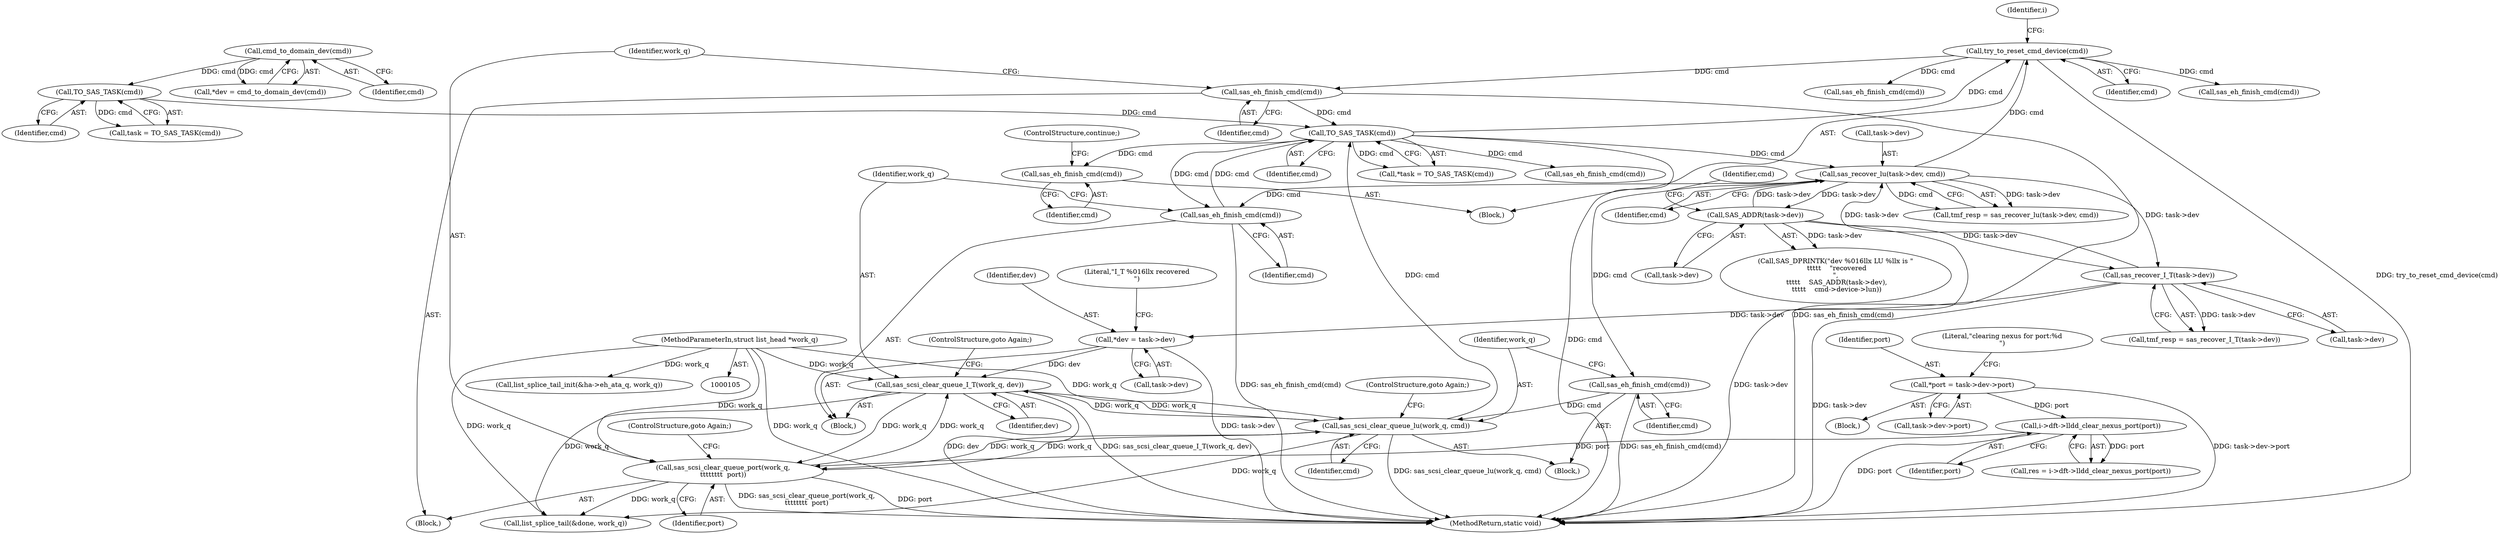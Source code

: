 digraph "0_linux_318aaf34f1179b39fa9c30fa0f3288b645beee39_1@pointer" {
"1000227" [label="(Call,sas_eh_finish_cmd(cmd))"];
"1000170" [label="(Call,TO_SAS_TASK(cmd))"];
"1000147" [label="(Call,TO_SAS_TASK(cmd))"];
"1000136" [label="(Call,cmd_to_domain_dev(cmd))"];
"1000341" [label="(Call,sas_eh_finish_cmd(cmd))"];
"1000305" [label="(Call,try_to_reset_cmd_device(cmd))"];
"1000237" [label="(Call,sas_recover_lu(task->dev, cmd))"];
"1000249" [label="(Call,SAS_ADDR(task->dev))"];
"1000271" [label="(Call,sas_recover_I_T(task->dev))"];
"1000299" [label="(Call,sas_eh_finish_cmd(cmd))"];
"1000260" [label="(Call,sas_scsi_clear_queue_lu(work_q, cmd))"];
"1000343" [label="(Call,sas_scsi_clear_queue_port(work_q,\n\t\t\t\t\t\t\t\t  port))"];
"1000301" [label="(Call,sas_scsi_clear_queue_I_T(work_q, dev))"];
"1000107" [label="(MethodParameterIn,struct list_head *work_q)"];
"1000286" [label="(Call,*dev = task->dev)"];
"1000329" [label="(Call,i->dft->lldd_clear_nexus_port(port))"];
"1000315" [label="(Call,*port = task->dev->port)"];
"1000258" [label="(Call,sas_eh_finish_cmd(cmd))"];
"1000258" [label="(Call,sas_eh_finish_cmd(cmd))"];
"1000262" [label="(Identifier,cmd)"];
"1000387" [label="(Call,list_splice_tail(&done, work_q))"];
"1000246" [label="(Block,)"];
"1000306" [label="(Identifier,cmd)"];
"1000344" [label="(Identifier,work_q)"];
"1000367" [label="(Call,sas_eh_finish_cmd(cmd))"];
"1000341" [label="(Call,sas_eh_finish_cmd(cmd))"];
"1000148" [label="(Identifier,cmd)"];
"1000330" [label="(Identifier,port)"];
"1000317" [label="(Call,task->dev->port)"];
"1000238" [label="(Call,task->dev)"];
"1000170" [label="(Call,TO_SAS_TASK(cmd))"];
"1000271" [label="(Call,sas_recover_I_T(task->dev))"];
"1000136" [label="(Call,cmd_to_domain_dev(cmd))"];
"1000228" [label="(Identifier,cmd)"];
"1000237" [label="(Call,sas_recover_lu(task->dev, cmd))"];
"1000147" [label="(Call,TO_SAS_TASK(cmd))"];
"1000342" [label="(Identifier,cmd)"];
"1000255" [label="(Identifier,cmd)"];
"1000213" [label="(Block,)"];
"1000260" [label="(Call,sas_scsi_clear_queue_lu(work_q, cmd))"];
"1000249" [label="(Call,SAS_ADDR(task->dev))"];
"1000405" [label="(MethodReturn,static void)"];
"1000315" [label="(Call,*port = task->dev->port)"];
"1000145" [label="(Call,task = TO_SAS_TASK(cmd))"];
"1000171" [label="(Identifier,cmd)"];
"1000302" [label="(Identifier,work_q)"];
"1000305" [label="(Call,try_to_reset_cmd_device(cmd))"];
"1000288" [label="(Call,task->dev)"];
"1000343" [label="(Call,sas_scsi_clear_queue_port(work_q,\n\t\t\t\t\t\t\t\t  port))"];
"1000323" [label="(Literal,\"clearing nexus for port:%d\n\")"];
"1000168" [label="(Call,*task = TO_SAS_TASK(cmd))"];
"1000269" [label="(Call,tmf_resp = sas_recover_I_T(task->dev))"];
"1000304" [label="(ControlStructure,goto Again;)"];
"1000263" [label="(ControlStructure,goto Again;)"];
"1000346" [label="(ControlStructure,goto Again;)"];
"1000313" [label="(Block,)"];
"1000286" [label="(Call,*dev = task->dev)"];
"1000316" [label="(Identifier,port)"];
"1000303" [label="(Identifier,dev)"];
"1000272" [label="(Call,task->dev)"];
"1000235" [label="(Call,tmf_resp = sas_recover_lu(task->dev, cmd))"];
"1000335" [label="(Block,)"];
"1000250" [label="(Call,task->dev)"];
"1000299" [label="(Call,sas_eh_finish_cmd(cmd))"];
"1000329" [label="(Call,i->dft->lldd_clear_nexus_port(port))"];
"1000259" [label="(Identifier,cmd)"];
"1000247" [label="(Call,SAS_DPRINTK(\"dev %016llx LU %llx is \"\n \t\t\t\t\t    \"recovered\n\",\n \t\t\t\t\t    SAS_ADDR(task->dev),\n \t\t\t\t\t    cmd->device->lun))"];
"1000300" [label="(Identifier,cmd)"];
"1000241" [label="(Identifier,cmd)"];
"1000219" [label="(Call,sas_eh_finish_cmd(cmd))"];
"1000292" [label="(Literal,\"I_T %016llx recovered\n\")"];
"1000391" [label="(Call,list_splice_tail_init(&ha->eh_ata_q, work_q))"];
"1000107" [label="(MethodParameterIn,struct list_head *work_q)"];
"1000301" [label="(Call,sas_scsi_clear_queue_I_T(work_q, dev))"];
"1000229" [label="(ControlStructure,continue;)"];
"1000345" [label="(Identifier,port)"];
"1000310" [label="(Identifier,i)"];
"1000287" [label="(Identifier,dev)"];
"1000227" [label="(Call,sas_eh_finish_cmd(cmd))"];
"1000134" [label="(Call,*dev = cmd_to_domain_dev(cmd))"];
"1000137" [label="(Identifier,cmd)"];
"1000383" [label="(Call,sas_eh_finish_cmd(cmd))"];
"1000261" [label="(Identifier,work_q)"];
"1000327" [label="(Call,res = i->dft->lldd_clear_nexus_port(port))"];
"1000284" [label="(Block,)"];
"1000227" -> "1000213"  [label="AST: "];
"1000227" -> "1000228"  [label="CFG: "];
"1000228" -> "1000227"  [label="AST: "];
"1000229" -> "1000227"  [label="CFG: "];
"1000170" -> "1000227"  [label="DDG: cmd"];
"1000170" -> "1000168"  [label="AST: "];
"1000170" -> "1000171"  [label="CFG: "];
"1000171" -> "1000170"  [label="AST: "];
"1000168" -> "1000170"  [label="CFG: "];
"1000170" -> "1000405"  [label="DDG: cmd"];
"1000170" -> "1000168"  [label="DDG: cmd"];
"1000147" -> "1000170"  [label="DDG: cmd"];
"1000341" -> "1000170"  [label="DDG: cmd"];
"1000299" -> "1000170"  [label="DDG: cmd"];
"1000260" -> "1000170"  [label="DDG: cmd"];
"1000170" -> "1000219"  [label="DDG: cmd"];
"1000170" -> "1000237"  [label="DDG: cmd"];
"1000170" -> "1000299"  [label="DDG: cmd"];
"1000170" -> "1000305"  [label="DDG: cmd"];
"1000147" -> "1000145"  [label="AST: "];
"1000147" -> "1000148"  [label="CFG: "];
"1000148" -> "1000147"  [label="AST: "];
"1000145" -> "1000147"  [label="CFG: "];
"1000147" -> "1000145"  [label="DDG: cmd"];
"1000136" -> "1000147"  [label="DDG: cmd"];
"1000136" -> "1000134"  [label="AST: "];
"1000136" -> "1000137"  [label="CFG: "];
"1000137" -> "1000136"  [label="AST: "];
"1000134" -> "1000136"  [label="CFG: "];
"1000136" -> "1000134"  [label="DDG: cmd"];
"1000341" -> "1000335"  [label="AST: "];
"1000341" -> "1000342"  [label="CFG: "];
"1000342" -> "1000341"  [label="AST: "];
"1000344" -> "1000341"  [label="CFG: "];
"1000341" -> "1000405"  [label="DDG: sas_eh_finish_cmd(cmd)"];
"1000305" -> "1000341"  [label="DDG: cmd"];
"1000305" -> "1000213"  [label="AST: "];
"1000305" -> "1000306"  [label="CFG: "];
"1000306" -> "1000305"  [label="AST: "];
"1000310" -> "1000305"  [label="CFG: "];
"1000305" -> "1000405"  [label="DDG: try_to_reset_cmd_device(cmd)"];
"1000237" -> "1000305"  [label="DDG: cmd"];
"1000305" -> "1000367"  [label="DDG: cmd"];
"1000305" -> "1000383"  [label="DDG: cmd"];
"1000237" -> "1000235"  [label="AST: "];
"1000237" -> "1000241"  [label="CFG: "];
"1000238" -> "1000237"  [label="AST: "];
"1000241" -> "1000237"  [label="AST: "];
"1000235" -> "1000237"  [label="CFG: "];
"1000237" -> "1000235"  [label="DDG: task->dev"];
"1000237" -> "1000235"  [label="DDG: cmd"];
"1000249" -> "1000237"  [label="DDG: task->dev"];
"1000271" -> "1000237"  [label="DDG: task->dev"];
"1000237" -> "1000249"  [label="DDG: task->dev"];
"1000237" -> "1000258"  [label="DDG: cmd"];
"1000237" -> "1000271"  [label="DDG: task->dev"];
"1000237" -> "1000299"  [label="DDG: cmd"];
"1000249" -> "1000247"  [label="AST: "];
"1000249" -> "1000250"  [label="CFG: "];
"1000250" -> "1000249"  [label="AST: "];
"1000255" -> "1000249"  [label="CFG: "];
"1000249" -> "1000405"  [label="DDG: task->dev"];
"1000249" -> "1000247"  [label="DDG: task->dev"];
"1000249" -> "1000271"  [label="DDG: task->dev"];
"1000271" -> "1000269"  [label="AST: "];
"1000271" -> "1000272"  [label="CFG: "];
"1000272" -> "1000271"  [label="AST: "];
"1000269" -> "1000271"  [label="CFG: "];
"1000271" -> "1000405"  [label="DDG: task->dev"];
"1000271" -> "1000269"  [label="DDG: task->dev"];
"1000271" -> "1000286"  [label="DDG: task->dev"];
"1000299" -> "1000284"  [label="AST: "];
"1000299" -> "1000300"  [label="CFG: "];
"1000300" -> "1000299"  [label="AST: "];
"1000302" -> "1000299"  [label="CFG: "];
"1000299" -> "1000405"  [label="DDG: sas_eh_finish_cmd(cmd)"];
"1000260" -> "1000246"  [label="AST: "];
"1000260" -> "1000262"  [label="CFG: "];
"1000261" -> "1000260"  [label="AST: "];
"1000262" -> "1000260"  [label="AST: "];
"1000263" -> "1000260"  [label="CFG: "];
"1000260" -> "1000405"  [label="DDG: sas_scsi_clear_queue_lu(work_q, cmd)"];
"1000343" -> "1000260"  [label="DDG: work_q"];
"1000301" -> "1000260"  [label="DDG: work_q"];
"1000107" -> "1000260"  [label="DDG: work_q"];
"1000258" -> "1000260"  [label="DDG: cmd"];
"1000260" -> "1000301"  [label="DDG: work_q"];
"1000260" -> "1000343"  [label="DDG: work_q"];
"1000260" -> "1000387"  [label="DDG: work_q"];
"1000343" -> "1000335"  [label="AST: "];
"1000343" -> "1000345"  [label="CFG: "];
"1000344" -> "1000343"  [label="AST: "];
"1000345" -> "1000343"  [label="AST: "];
"1000346" -> "1000343"  [label="CFG: "];
"1000343" -> "1000405"  [label="DDG: sas_scsi_clear_queue_port(work_q,\n\t\t\t\t\t\t\t\t  port)"];
"1000343" -> "1000405"  [label="DDG: port"];
"1000343" -> "1000301"  [label="DDG: work_q"];
"1000301" -> "1000343"  [label="DDG: work_q"];
"1000107" -> "1000343"  [label="DDG: work_q"];
"1000329" -> "1000343"  [label="DDG: port"];
"1000343" -> "1000387"  [label="DDG: work_q"];
"1000301" -> "1000284"  [label="AST: "];
"1000301" -> "1000303"  [label="CFG: "];
"1000302" -> "1000301"  [label="AST: "];
"1000303" -> "1000301"  [label="AST: "];
"1000304" -> "1000301"  [label="CFG: "];
"1000301" -> "1000405"  [label="DDG: dev"];
"1000301" -> "1000405"  [label="DDG: sas_scsi_clear_queue_I_T(work_q, dev)"];
"1000107" -> "1000301"  [label="DDG: work_q"];
"1000286" -> "1000301"  [label="DDG: dev"];
"1000301" -> "1000387"  [label="DDG: work_q"];
"1000107" -> "1000105"  [label="AST: "];
"1000107" -> "1000405"  [label="DDG: work_q"];
"1000107" -> "1000387"  [label="DDG: work_q"];
"1000107" -> "1000391"  [label="DDG: work_q"];
"1000286" -> "1000284"  [label="AST: "];
"1000286" -> "1000288"  [label="CFG: "];
"1000287" -> "1000286"  [label="AST: "];
"1000288" -> "1000286"  [label="AST: "];
"1000292" -> "1000286"  [label="CFG: "];
"1000286" -> "1000405"  [label="DDG: task->dev"];
"1000329" -> "1000327"  [label="AST: "];
"1000329" -> "1000330"  [label="CFG: "];
"1000330" -> "1000329"  [label="AST: "];
"1000327" -> "1000329"  [label="CFG: "];
"1000329" -> "1000405"  [label="DDG: port"];
"1000329" -> "1000327"  [label="DDG: port"];
"1000315" -> "1000329"  [label="DDG: port"];
"1000315" -> "1000313"  [label="AST: "];
"1000315" -> "1000317"  [label="CFG: "];
"1000316" -> "1000315"  [label="AST: "];
"1000317" -> "1000315"  [label="AST: "];
"1000323" -> "1000315"  [label="CFG: "];
"1000315" -> "1000405"  [label="DDG: task->dev->port"];
"1000258" -> "1000246"  [label="AST: "];
"1000258" -> "1000259"  [label="CFG: "];
"1000259" -> "1000258"  [label="AST: "];
"1000261" -> "1000258"  [label="CFG: "];
"1000258" -> "1000405"  [label="DDG: sas_eh_finish_cmd(cmd)"];
}
